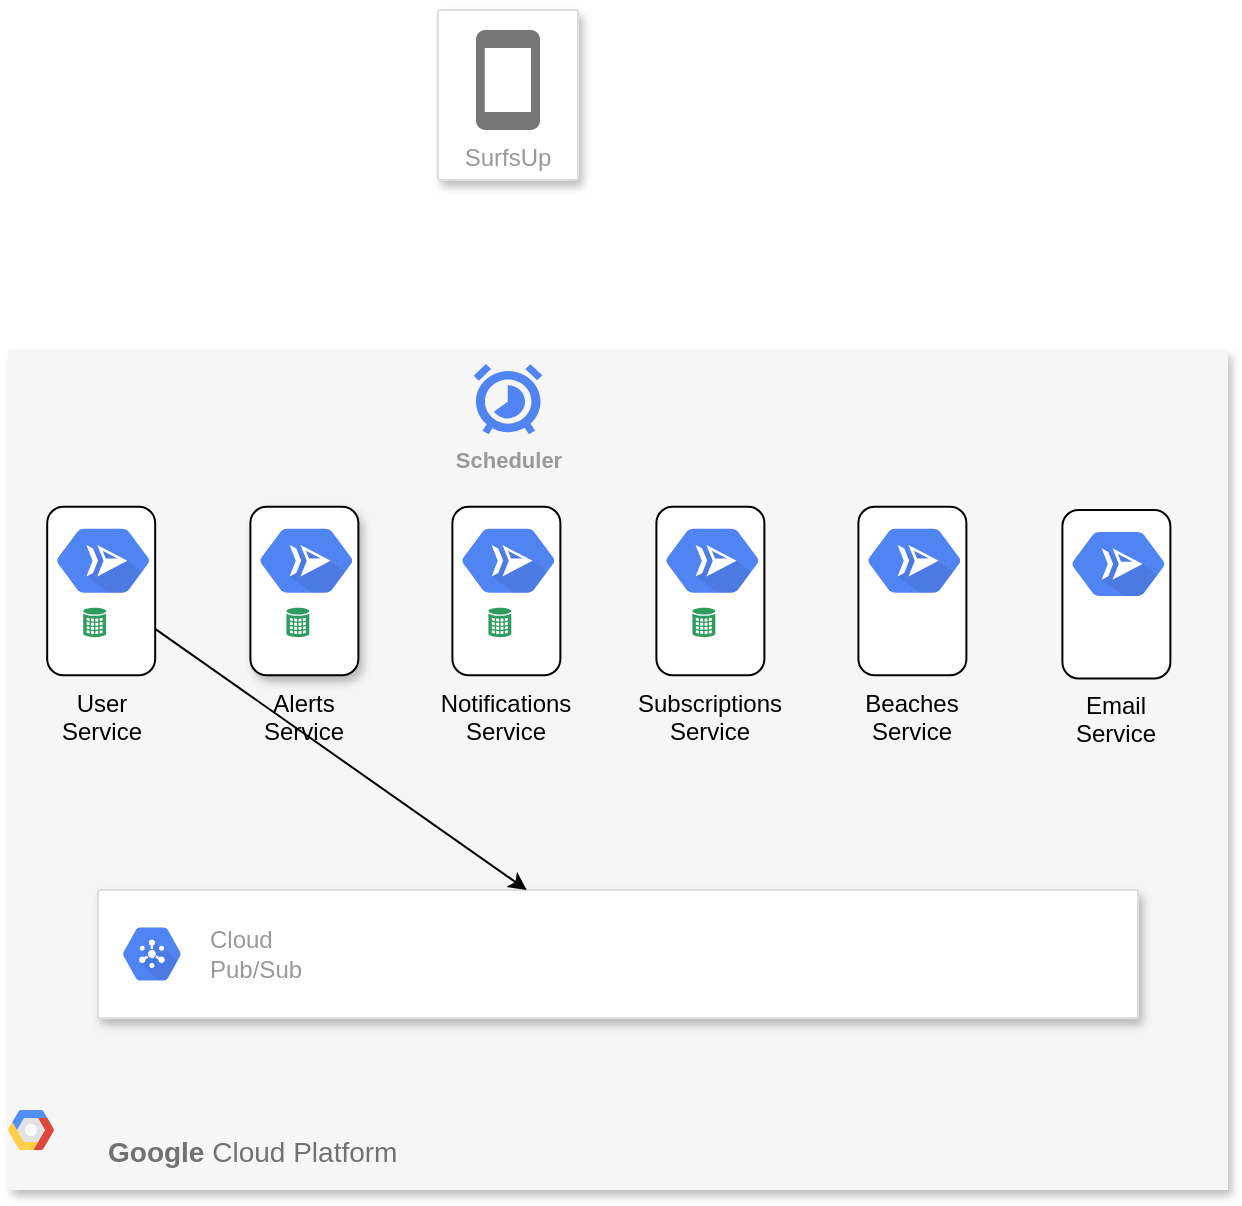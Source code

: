 <mxfile version="15.5.0" type="github">
  <diagram id="f106602c-feb2-e66a-4537-3a34d633f6aa" name="Page-1">
    <mxGraphModel dx="1426" dy="713" grid="1" gridSize="10" guides="1" tooltips="1" connect="1" arrows="1" fold="1" page="1" pageScale="1" pageWidth="1169" pageHeight="827" background="none" math="0" shadow="0">
      <root>
        <mxCell id="0" />
        <mxCell id="1" parent="0" />
        <mxCell id="3" value="SurfsUp" style="strokeColor=#dddddd;fillColor=#ffffff;shadow=1;strokeWidth=1;rounded=1;absoluteArcSize=1;arcSize=2;labelPosition=center;verticalLabelPosition=middle;align=center;verticalAlign=bottom;spacingLeft=0;fontColor=#999999;fontSize=12;whiteSpace=wrap;spacingBottom=2;html=1;" parent="1" vertex="1">
          <mxGeometry x="535" y="50" width="70" height="85" as="geometry" />
        </mxCell>
        <mxCell id="4" value="" style="dashed=0;html=1;fillColor=#757575;strokeColor=none;shape=mxgraph.gcp2.phone;part=1;" parent="3" vertex="1">
          <mxGeometry x="0.5" width="32" height="50" relative="1" as="geometry">
            <mxPoint x="-16" y="10" as="offset" />
          </mxGeometry>
        </mxCell>
        <mxCell id="14" value="&lt;b&gt;Google &lt;/b&gt;Cloud Platform" style="fillColor=#F6F6F6;strokeColor=none;shadow=1;gradientColor=none;fontSize=14;align=left;spacing=10;fontColor=#717171;9E9E9E;verticalAlign=bottom;spacingTop=-4;fontStyle=0;spacingLeft=40;html=1;container=0;rounded=0;" parent="1" vertex="1">
          <mxGeometry x="320" y="220" width="610" height="420" as="geometry" />
        </mxCell>
        <mxCell id="15" value="" style="shape=mxgraph.gcp2.google_cloud_platform;fillColor=#F6F6F6;strokeColor=none;shadow=0;gradientColor=none;" parent="1" vertex="1">
          <mxGeometry x="320" y="600" width="23" height="20" as="geometry">
            <mxPoint x="20" y="10" as="offset" />
          </mxGeometry>
        </mxCell>
        <mxCell id="3ALMYetGtqeIsVi_zzgf-39" value="" style="strokeColor=#dddddd;shadow=1;strokeWidth=1;rounded=1;absoluteArcSize=1;arcSize=2;" parent="1" vertex="1">
          <mxGeometry x="365" y="490" width="520" height="64.08" as="geometry" />
        </mxCell>
        <mxCell id="3ALMYetGtqeIsVi_zzgf-40" value="Cloud&#xa;Pub/Sub" style="sketch=0;dashed=0;connectable=0;html=1;fillColor=#5184F3;strokeColor=none;shape=mxgraph.gcp2.hexIcon;prIcon=cloud_pubsub;part=1;labelPosition=right;verticalLabelPosition=middle;align=left;verticalAlign=middle;spacingLeft=5;fontColor=#999999;fontSize=12;" parent="3ALMYetGtqeIsVi_zzgf-39" vertex="1">
          <mxGeometry y="0.5" width="44" height="39" relative="1" as="geometry">
            <mxPoint x="5" y="-19.5" as="offset" />
          </mxGeometry>
        </mxCell>
        <mxCell id="3ALMYetGtqeIsVi_zzgf-44" value="Scheduler" style="html=1;fillColor=#5184F3;strokeColor=none;verticalAlign=top;labelPosition=center;verticalLabelPosition=bottom;align=center;fontSize=11;fontStyle=1;fontColor=#999999;shape=mxgraph.gcp2.cloud_scheduler" parent="1" vertex="1">
          <mxGeometry x="552.835" y="227.046" width="34.322" height="35.095" as="geometry" />
        </mxCell>
        <mxCell id="3uAAAtsBClzLO5zkca4Q-91" value="" style="orthogonalLoop=1;jettySize=auto;html=1;rounded=0;shadow=0;sketch=0;" edge="1" parent="1" source="3uAAAtsBClzLO5zkca4Q-18" target="3ALMYetGtqeIsVi_zzgf-39">
          <mxGeometry relative="1" as="geometry" />
        </mxCell>
        <mxCell id="3uAAAtsBClzLO5zkca4Q-40" value="" style="group" vertex="1" connectable="0" parent="1">
          <mxGeometry x="434" y="298.355" width="70.478" height="84.286" as="geometry" />
        </mxCell>
        <mxCell id="3uAAAtsBClzLO5zkca4Q-41" value="Alerts Service" style="rounded=1;whiteSpace=wrap;html=1;labelBorderColor=none;verticalAlign=top;labelPosition=center;verticalLabelPosition=bottom;align=center;shadow=1;" vertex="1" parent="3uAAAtsBClzLO5zkca4Q-40">
          <mxGeometry x="7.202" width="53.989" height="84.286" as="geometry" />
        </mxCell>
        <mxCell id="3uAAAtsBClzLO5zkca4Q-42" value="" style="sketch=0;html=1;fillColor=#5184F3;strokeColor=none;verticalAlign=top;labelPosition=center;verticalLabelPosition=bottom;align=center;spacingTop=-6;fontSize=11;fontStyle=1;fontColor=#999999;shape=mxgraph.gcp2.hexIcon;prIcon=cloud_run" vertex="1" parent="3uAAAtsBClzLO5zkca4Q-40">
          <mxGeometry y="3.498" width="70.478" height="47.074" as="geometry" />
        </mxCell>
        <mxCell id="3uAAAtsBClzLO5zkca4Q-43" value="" style="sketch=0;html=1;aspect=fixed;strokeColor=none;shadow=0;align=center;verticalAlign=top;fillColor=#2D9C5E;shape=mxgraph.gcp2.external_data_center" vertex="1" parent="3uAAAtsBClzLO5zkca4Q-40">
          <mxGeometry x="25.202" y="50.571" width="11.446" height="14.869" as="geometry" />
        </mxCell>
        <mxCell id="3uAAAtsBClzLO5zkca4Q-37" value="" style="group;rounded=1;shadow=1;" vertex="1" connectable="0" parent="1">
          <mxGeometry x="332.394" y="298.355" width="70.478" height="84.286" as="geometry" />
        </mxCell>
        <mxCell id="3uAAAtsBClzLO5zkca4Q-18" value="User Service&lt;br&gt;" style="rounded=1;whiteSpace=wrap;html=1;labelBorderColor=none;verticalAlign=top;labelPosition=center;verticalLabelPosition=bottom;align=center;" vertex="1" parent="3uAAAtsBClzLO5zkca4Q-37">
          <mxGeometry x="7.202" width="53.989" height="84.286" as="geometry" />
        </mxCell>
        <mxCell id="3ALMYetGtqeIsVi_zzgf-29" value="" style="sketch=0;html=1;fillColor=#5184F3;strokeColor=none;verticalAlign=top;labelPosition=center;verticalLabelPosition=bottom;align=center;spacingTop=-6;fontSize=11;fontStyle=1;fontColor=#999999;shape=mxgraph.gcp2.hexIcon;prIcon=cloud_run" parent="3uAAAtsBClzLO5zkca4Q-37" vertex="1">
          <mxGeometry y="3.498" width="70.478" height="47.074" as="geometry" />
        </mxCell>
        <mxCell id="3ALMYetGtqeIsVi_zzgf-36" value="" style="sketch=0;html=1;aspect=fixed;strokeColor=none;shadow=0;align=center;verticalAlign=top;fillColor=#2D9C5E;shape=mxgraph.gcp2.external_data_center" parent="3uAAAtsBClzLO5zkca4Q-37" vertex="1">
          <mxGeometry x="25.202" y="50.571" width="11.446" height="14.869" as="geometry" />
        </mxCell>
        <mxCell id="3uAAAtsBClzLO5zkca4Q-78" value="" style="group;rounded=1;shadow=1;glass=0;" vertex="1" connectable="0" parent="1">
          <mxGeometry x="637" y="298.355" width="70.478" height="84.286" as="geometry" />
        </mxCell>
        <mxCell id="3uAAAtsBClzLO5zkca4Q-79" value="Subscriptions Service" style="rounded=1;whiteSpace=wrap;html=1;labelBorderColor=none;verticalAlign=top;labelPosition=center;verticalLabelPosition=bottom;align=center;" vertex="1" parent="3uAAAtsBClzLO5zkca4Q-78">
          <mxGeometry x="7.202" width="53.989" height="84.286" as="geometry" />
        </mxCell>
        <mxCell id="3uAAAtsBClzLO5zkca4Q-80" value="" style="sketch=0;html=1;fillColor=#5184F3;strokeColor=none;verticalAlign=top;labelPosition=center;verticalLabelPosition=bottom;align=center;spacingTop=-6;fontSize=11;fontStyle=1;fontColor=#999999;shape=mxgraph.gcp2.hexIcon;prIcon=cloud_run" vertex="1" parent="3uAAAtsBClzLO5zkca4Q-78">
          <mxGeometry y="3.498" width="70.478" height="47.074" as="geometry" />
        </mxCell>
        <mxCell id="3uAAAtsBClzLO5zkca4Q-81" value="" style="sketch=0;html=1;aspect=fixed;strokeColor=none;shadow=0;align=center;verticalAlign=top;fillColor=#2D9C5E;shape=mxgraph.gcp2.external_data_center" vertex="1" parent="3uAAAtsBClzLO5zkca4Q-78">
          <mxGeometry x="25.202" y="50.571" width="11.446" height="14.869" as="geometry" />
        </mxCell>
        <mxCell id="3uAAAtsBClzLO5zkca4Q-70" value="" style="group;rounded=1;shadow=1;" vertex="1" connectable="0" parent="1">
          <mxGeometry x="535" y="298.355" width="70.478" height="84.286" as="geometry" />
        </mxCell>
        <mxCell id="3uAAAtsBClzLO5zkca4Q-71" value="Notifications Service" style="rounded=1;whiteSpace=wrap;html=1;labelBorderColor=none;verticalAlign=top;labelPosition=center;verticalLabelPosition=bottom;align=center;" vertex="1" parent="3uAAAtsBClzLO5zkca4Q-70">
          <mxGeometry x="7.202" width="53.989" height="84.286" as="geometry" />
        </mxCell>
        <mxCell id="3uAAAtsBClzLO5zkca4Q-72" value="" style="sketch=0;html=1;fillColor=#5184F3;strokeColor=none;verticalAlign=top;labelPosition=center;verticalLabelPosition=bottom;align=center;spacingTop=-6;fontSize=11;fontStyle=1;fontColor=#999999;shape=mxgraph.gcp2.hexIcon;prIcon=cloud_run" vertex="1" parent="3uAAAtsBClzLO5zkca4Q-70">
          <mxGeometry y="3.498" width="70.478" height="47.074" as="geometry" />
        </mxCell>
        <mxCell id="3uAAAtsBClzLO5zkca4Q-73" value="" style="sketch=0;html=1;aspect=fixed;strokeColor=none;shadow=0;align=center;verticalAlign=top;fillColor=#2D9C5E;shape=mxgraph.gcp2.external_data_center" vertex="1" parent="3uAAAtsBClzLO5zkca4Q-70">
          <mxGeometry x="25.202" y="50.571" width="11.446" height="14.869" as="geometry" />
        </mxCell>
        <mxCell id="3uAAAtsBClzLO5zkca4Q-84" value="" style="group;rounded=1;shadow=1;" vertex="1" connectable="0" parent="1">
          <mxGeometry x="738" y="298.355" width="70.478" height="91.645" as="geometry" />
        </mxCell>
        <mxCell id="3uAAAtsBClzLO5zkca4Q-85" value="Beaches Service" style="rounded=1;whiteSpace=wrap;html=1;labelBorderColor=none;verticalAlign=top;labelPosition=center;verticalLabelPosition=bottom;align=center;" vertex="1" parent="3uAAAtsBClzLO5zkca4Q-84">
          <mxGeometry x="7.202" width="53.989" height="84.286" as="geometry" />
        </mxCell>
        <mxCell id="3uAAAtsBClzLO5zkca4Q-86" value="" style="sketch=0;html=1;fillColor=#5184F3;strokeColor=none;verticalAlign=top;labelPosition=center;verticalLabelPosition=bottom;align=center;spacingTop=-6;fontSize=11;fontStyle=1;fontColor=#999999;shape=mxgraph.gcp2.hexIcon;prIcon=cloud_run" vertex="1" parent="3uAAAtsBClzLO5zkca4Q-84">
          <mxGeometry y="3.498" width="70.478" height="47.074" as="geometry" />
        </mxCell>
        <mxCell id="3uAAAtsBClzLO5zkca4Q-92" value="" style="group;rounded=1;shadow=1;" vertex="1" connectable="0" parent="1">
          <mxGeometry x="839.997" y="299.995" width="70.478" height="91.645" as="geometry" />
        </mxCell>
        <mxCell id="3uAAAtsBClzLO5zkca4Q-93" value="Email Service" style="rounded=1;whiteSpace=wrap;html=1;labelBorderColor=none;verticalAlign=top;labelPosition=center;verticalLabelPosition=bottom;align=center;" vertex="1" parent="3uAAAtsBClzLO5zkca4Q-92">
          <mxGeometry x="7.202" width="53.989" height="84.286" as="geometry" />
        </mxCell>
        <mxCell id="3uAAAtsBClzLO5zkca4Q-94" value="" style="sketch=0;html=1;fillColor=#5184F3;strokeColor=none;verticalAlign=top;labelPosition=center;verticalLabelPosition=bottom;align=center;spacingTop=-6;fontSize=11;fontStyle=1;fontColor=#999999;shape=mxgraph.gcp2.hexIcon;prIcon=cloud_run" vertex="1" parent="3uAAAtsBClzLO5zkca4Q-92">
          <mxGeometry y="3.498" width="70.478" height="47.074" as="geometry" />
        </mxCell>
      </root>
    </mxGraphModel>
  </diagram>
</mxfile>
